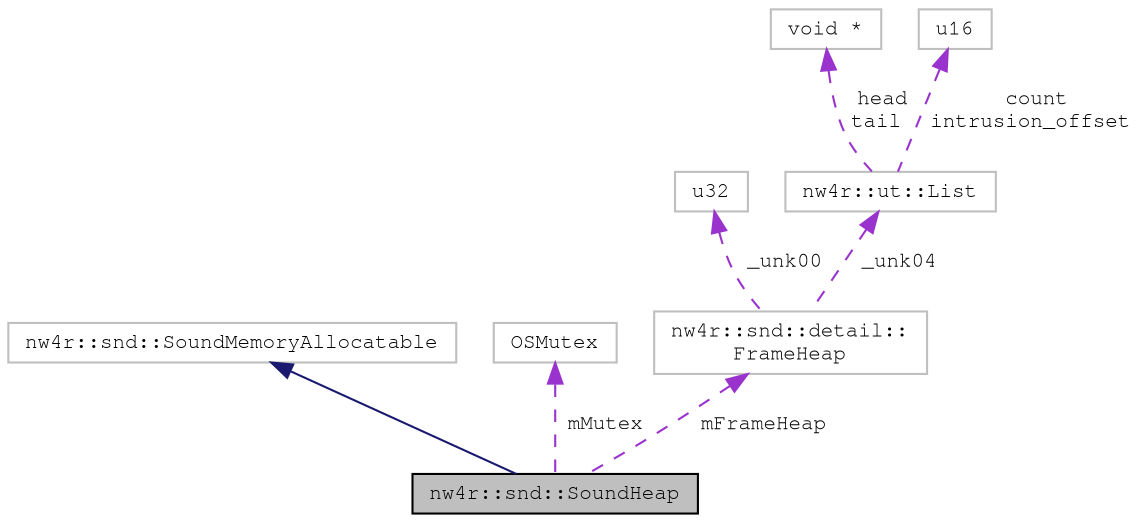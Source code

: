 digraph "nw4r::snd::SoundHeap"
{
 // LATEX_PDF_SIZE
  edge [fontname="FreeMono",fontsize="10",labelfontname="FreeMono",labelfontsize="10"];
  node [fontname="FreeMono",fontsize="10",shape=record];
  Node1 [label="nw4r::snd::SoundHeap",height=0.2,width=0.4,color="black", fillcolor="grey75", style="filled", fontcolor="black",tooltip=" "];
  Node2 -> Node1 [dir="back",color="midnightblue",fontsize="10",style="solid",fontname="FreeMono"];
  Node2 [label="nw4r::snd::SoundMemoryAllocatable",height=0.2,width=0.4,color="grey75", fillcolor="white", style="filled",URL="$structnw4r_1_1snd_1_1_sound_memory_allocatable.html",tooltip=" "];
  Node3 -> Node1 [dir="back",color="darkorchid3",fontsize="10",style="dashed",label=" mMutex" ,fontname="FreeMono"];
  Node3 [label="OSMutex",height=0.2,width=0.4,color="grey75", fillcolor="white", style="filled",tooltip=" "];
  Node4 -> Node1 [dir="back",color="darkorchid3",fontsize="10",style="dashed",label=" mFrameHeap" ,fontname="FreeMono"];
  Node4 [label="nw4r::snd::detail::\lFrameHeap",height=0.2,width=0.4,color="grey75", fillcolor="white", style="filled",URL="$structnw4r_1_1snd_1_1detail_1_1_frame_heap.html",tooltip=" "];
  Node5 -> Node4 [dir="back",color="darkorchid3",fontsize="10",style="dashed",label=" _unk00" ,fontname="FreeMono"];
  Node5 [label="u32",height=0.2,width=0.4,color="grey75", fillcolor="white", style="filled",tooltip=" "];
  Node6 -> Node4 [dir="back",color="darkorchid3",fontsize="10",style="dashed",label=" _unk04" ,fontname="FreeMono"];
  Node6 [label="nw4r::ut::List",height=0.2,width=0.4,color="grey75", fillcolor="white", style="filled",URL="$structnw4r_1_1ut_1_1_list.html",tooltip=" "];
  Node7 -> Node6 [dir="back",color="darkorchid3",fontsize="10",style="dashed",label=" head\ntail" ,fontname="FreeMono"];
  Node7 [label="void *",height=0.2,width=0.4,color="grey75", fillcolor="white", style="filled",tooltip=" "];
  Node8 -> Node6 [dir="back",color="darkorchid3",fontsize="10",style="dashed",label=" count\nintrusion_offset" ,fontname="FreeMono"];
  Node8 [label="u16",height=0.2,width=0.4,color="grey75", fillcolor="white", style="filled",URL="$classu16.html",tooltip=" "];
}

